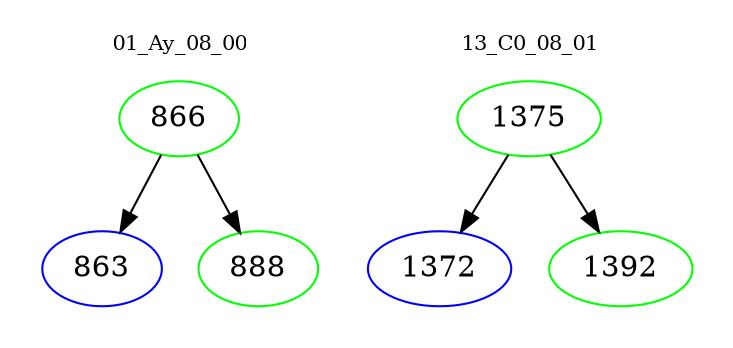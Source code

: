 digraph{
subgraph cluster_0 {
color = white
label = "01_Ay_08_00";
fontsize=10;
T0_866 [label="866", color="green"]
T0_866 -> T0_863 [color="black"]
T0_863 [label="863", color="blue"]
T0_866 -> T0_888 [color="black"]
T0_888 [label="888", color="green"]
}
subgraph cluster_1 {
color = white
label = "13_C0_08_01";
fontsize=10;
T1_1375 [label="1375", color="green"]
T1_1375 -> T1_1372 [color="black"]
T1_1372 [label="1372", color="blue"]
T1_1375 -> T1_1392 [color="black"]
T1_1392 [label="1392", color="green"]
}
}
